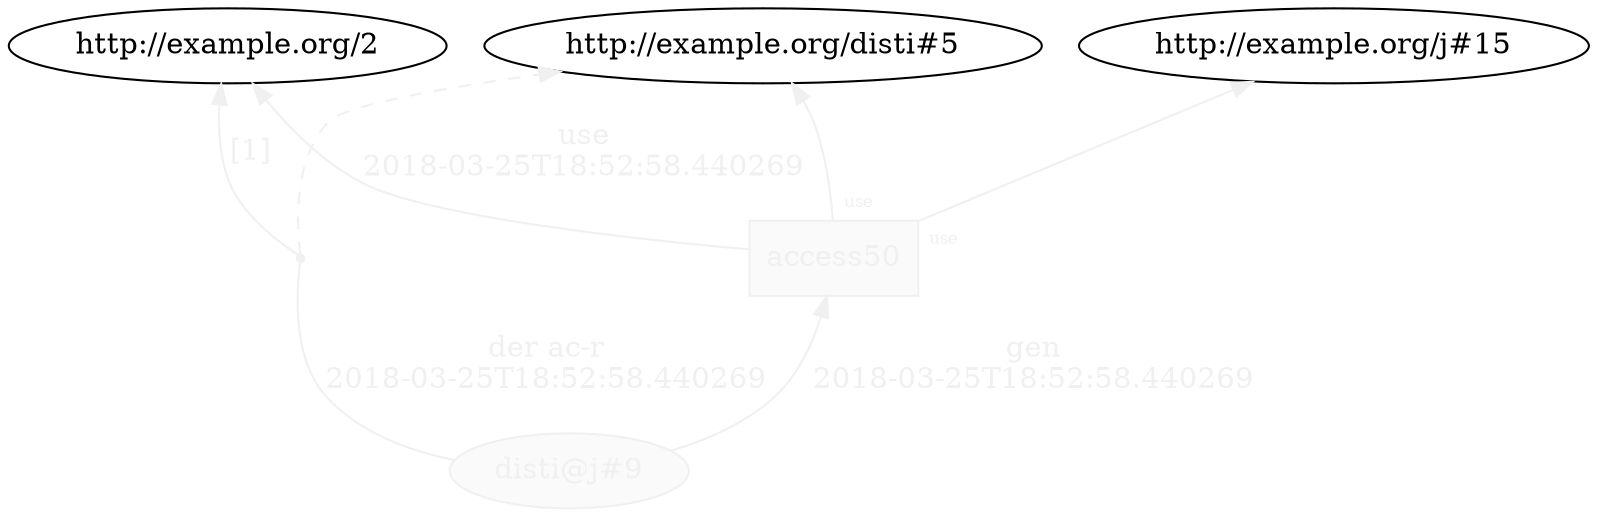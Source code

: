 digraph "PROV" { size="16,12"; rankdir="BT";
"http://example.org/disti@j#9" [fillcolor="#FAFAFA",color="#F0F0F0",style="filled",fontcolor="#F0F0F0",label="disti@j#9",URL="http://example.org/disti@j#9"]
"http://example.org/access50" [fillcolor="#FAFAFA",color="#F0F0F0",shape="polygon",sides="4",style="filled",fontcolor="#F0F0F0",label="access50",URL="http://example.org/access50"]
"bn0" [shape="point",label="",fontcolor="#F0F0F0",color="#F0F0F0"]
"http://example.org/disti@j#9" -> "bn0" [fontsize="14",distance="1.5",angle="60.0",rotation="20",label="der ac-r
2018-03-25T18:52:58.440269",arrowhead="none",fontcolor="#F0F0F0",color="#F0F0F0"]
"bn0" -> "http://example.org/disti#5" [style="dashed",fontcolor="#F0F0F0",color="#F0F0F0"]
"bn0" -> "http://example.org/2" [fontsize="14",distance="1.5",angle="60.0",rotation="20",label="[1]",fontcolor="#F0F0F0",color="#F0F0F0"]
"http://example.org/access50" -> "http://example.org/disti#5" [labelfontsize="8",labeldistance="1.5",labelangle="60.0",rotation="20",taillabel="use",fontcolor="#F0F0F0",color="#F0F0F0"]
"http://example.org/access50" -> "http://example.org/j#15" [labelfontsize="8",labeldistance="1.5",labelangle="60.0",rotation="20",taillabel="use",fontcolor="#F0F0F0",color="#F0F0F0"]
"http://example.org/access50" -> "http://example.org/2" [fontsize="14",distance="1.5",angle="60.0",rotation="20",label="use
2018-03-25T18:52:58.440269",fontcolor="#F0F0F0",color="#F0F0F0"]
"http://example.org/disti@j#9" -> "http://example.org/access50" [fontsize="14",distance="1.5",angle="60.0",rotation="20",label="gen
2018-03-25T18:52:58.440269",fontcolor="#F0F0F0",color="#F0F0F0"]
}